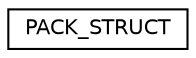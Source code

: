 digraph "Graphical Class Hierarchy"
{
  edge [fontname="Helvetica",fontsize="10",labelfontname="Helvetica",labelfontsize="10"];
  node [fontname="Helvetica",fontsize="10",shape=record];
  rankdir="LR";
  Node1 [label="PACK_STRUCT",height=0.2,width=0.4,color="black", fillcolor="white", style="filled",URL="$dc/d53/struct_p_a_c_k___s_t_r_u_c_t.html"];
}
